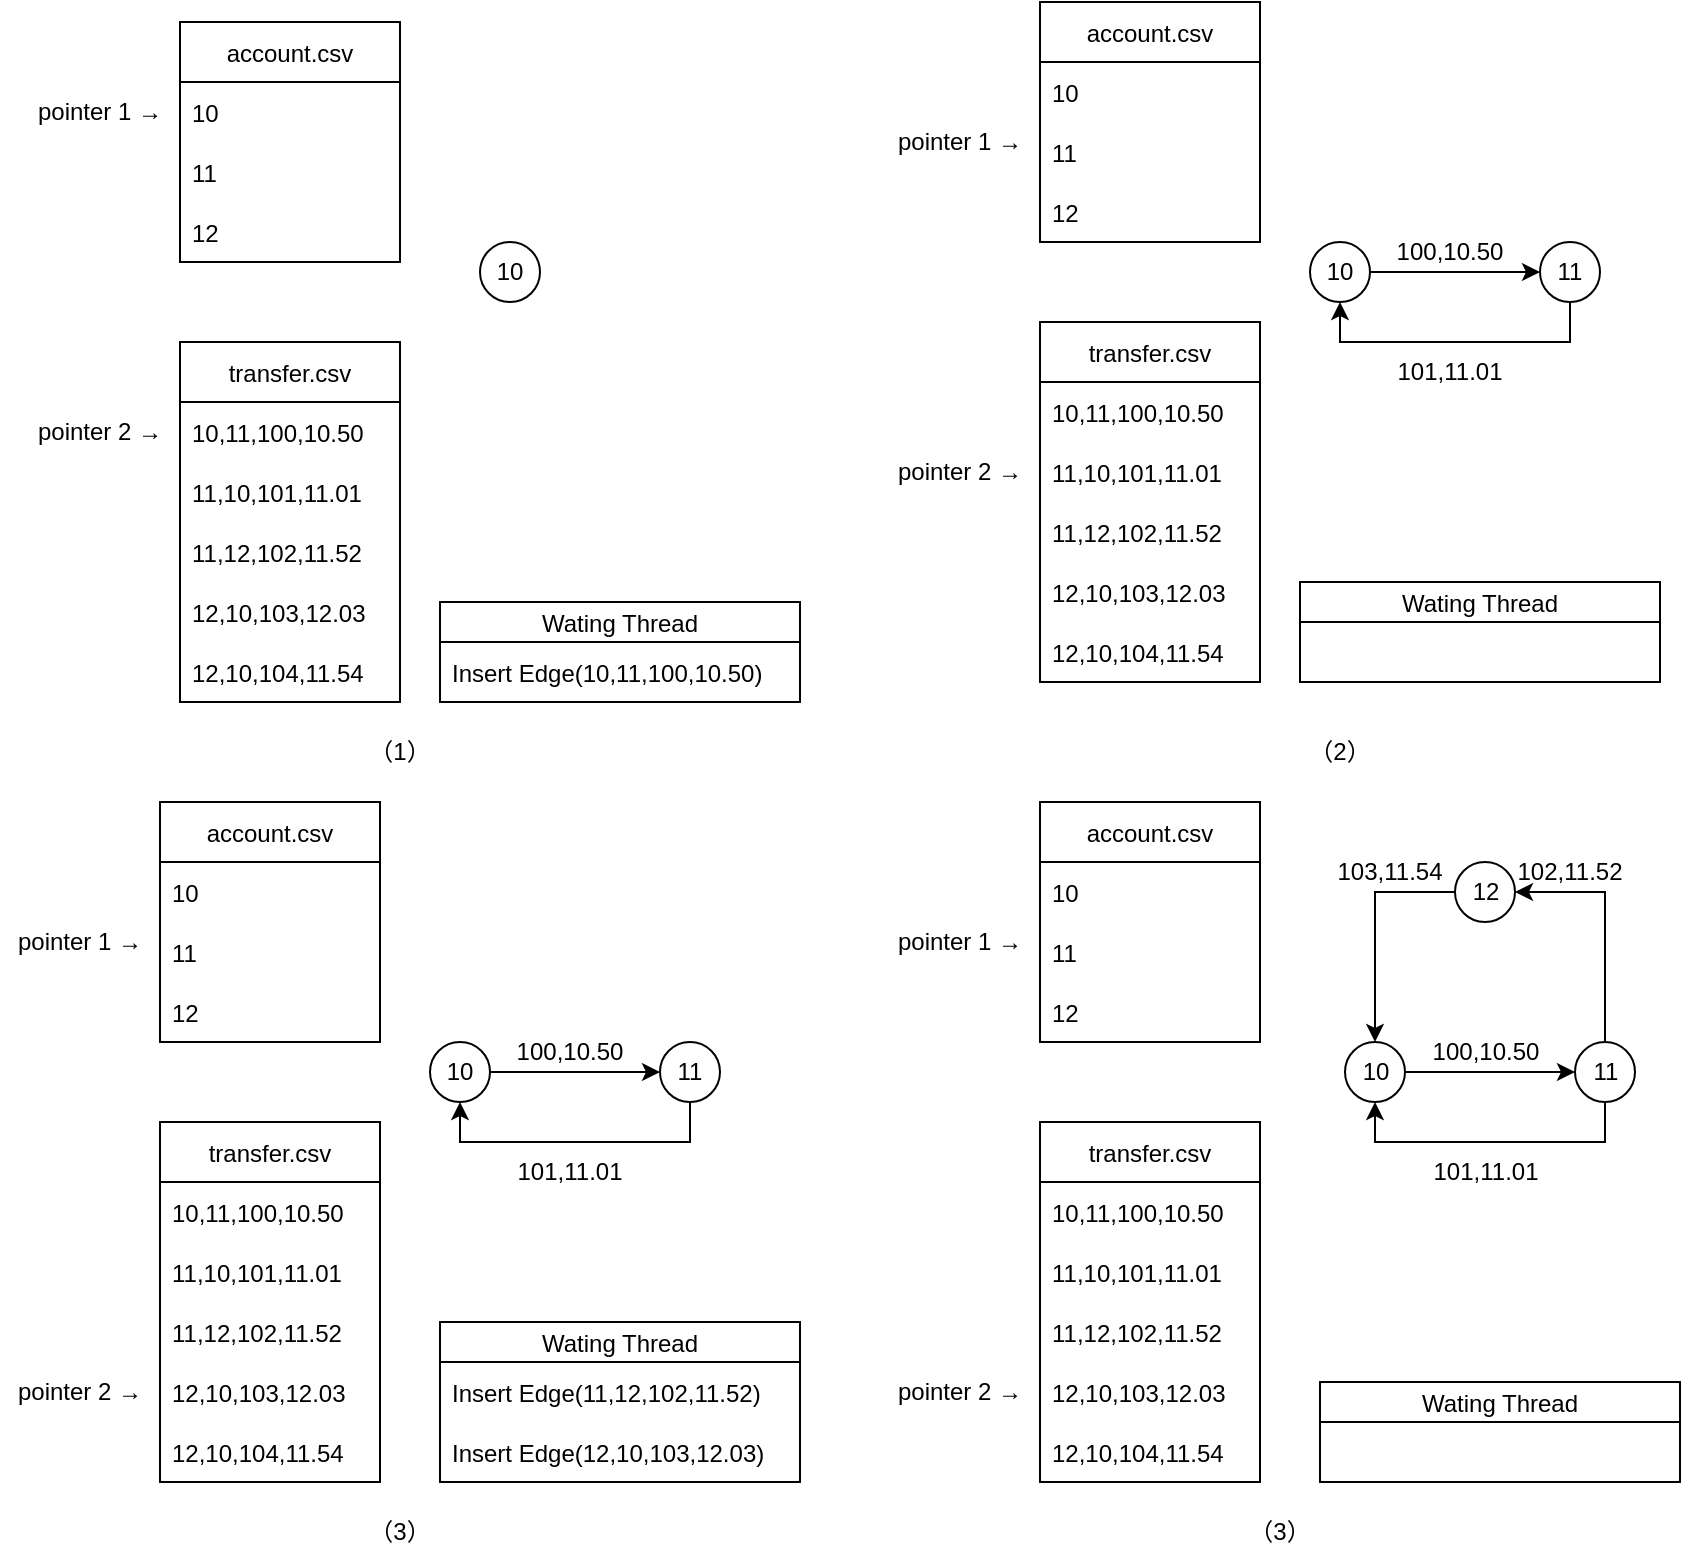 <mxfile version="15.5.5" type="github">
  <diagram id="O1RzaqkVGi5HsKjBnmCo" name="Page-1">
    <mxGraphModel dx="1140" dy="703" grid="1" gridSize="10" guides="1" tooltips="1" connect="1" arrows="1" fold="1" page="1" pageScale="1" pageWidth="827" pageHeight="1169" math="0" shadow="0">
      <root>
        <mxCell id="0" />
        <mxCell id="1" parent="0" />
        <mxCell id="UaSvEZ2unkBsADZibEJ2-1" value="10" style="ellipse;whiteSpace=wrap;html=1;" vertex="1" parent="1">
          <mxGeometry x="280" y="210" width="30" height="30" as="geometry" />
        </mxCell>
        <mxCell id="UaSvEZ2unkBsADZibEJ2-7" value="account.csv" style="swimlane;fontStyle=0;childLayout=stackLayout;horizontal=1;startSize=30;horizontalStack=0;resizeParent=1;resizeParentMax=0;resizeLast=0;collapsible=1;marginBottom=0;" vertex="1" parent="1">
          <mxGeometry x="130" y="100" width="110" height="120" as="geometry" />
        </mxCell>
        <mxCell id="UaSvEZ2unkBsADZibEJ2-8" value="10" style="text;strokeColor=none;fillColor=none;align=left;verticalAlign=middle;spacingLeft=4;spacingRight=4;overflow=hidden;points=[[0,0.5],[1,0.5]];portConstraint=eastwest;rotatable=0;" vertex="1" parent="UaSvEZ2unkBsADZibEJ2-7">
          <mxGeometry y="30" width="110" height="30" as="geometry" />
        </mxCell>
        <mxCell id="UaSvEZ2unkBsADZibEJ2-9" value="11" style="text;strokeColor=none;fillColor=none;align=left;verticalAlign=middle;spacingLeft=4;spacingRight=4;overflow=hidden;points=[[0,0.5],[1,0.5]];portConstraint=eastwest;rotatable=0;" vertex="1" parent="UaSvEZ2unkBsADZibEJ2-7">
          <mxGeometry y="60" width="110" height="30" as="geometry" />
        </mxCell>
        <mxCell id="UaSvEZ2unkBsADZibEJ2-10" value="12" style="text;strokeColor=none;fillColor=none;align=left;verticalAlign=middle;spacingLeft=4;spacingRight=4;overflow=hidden;points=[[0,0.5],[1,0.5]];portConstraint=eastwest;rotatable=0;" vertex="1" parent="UaSvEZ2unkBsADZibEJ2-7">
          <mxGeometry y="90" width="110" height="30" as="geometry" />
        </mxCell>
        <mxCell id="UaSvEZ2unkBsADZibEJ2-11" value="transfer.csv" style="swimlane;fontStyle=0;childLayout=stackLayout;horizontal=1;startSize=30;horizontalStack=0;resizeParent=1;resizeParentMax=0;resizeLast=0;collapsible=1;marginBottom=0;" vertex="1" parent="1">
          <mxGeometry x="130" y="260" width="110" height="180" as="geometry">
            <mxRectangle x="550" y="90" width="100" height="30" as="alternateBounds" />
          </mxGeometry>
        </mxCell>
        <mxCell id="UaSvEZ2unkBsADZibEJ2-12" value="10,11,100,10.50" style="text;strokeColor=none;fillColor=none;align=left;verticalAlign=middle;spacingLeft=4;spacingRight=4;overflow=hidden;points=[[0,0.5],[1,0.5]];portConstraint=eastwest;rotatable=0;" vertex="1" parent="UaSvEZ2unkBsADZibEJ2-11">
          <mxGeometry y="30" width="110" height="30" as="geometry" />
        </mxCell>
        <mxCell id="UaSvEZ2unkBsADZibEJ2-13" value="11,10,101,11.01" style="text;strokeColor=none;fillColor=none;align=left;verticalAlign=middle;spacingLeft=4;spacingRight=4;overflow=hidden;points=[[0,0.5],[1,0.5]];portConstraint=eastwest;rotatable=0;" vertex="1" parent="UaSvEZ2unkBsADZibEJ2-11">
          <mxGeometry y="60" width="110" height="30" as="geometry" />
        </mxCell>
        <mxCell id="UaSvEZ2unkBsADZibEJ2-15" value="11,12,102,11.52" style="text;strokeColor=none;fillColor=none;align=left;verticalAlign=middle;spacingLeft=4;spacingRight=4;overflow=hidden;points=[[0,0.5],[1,0.5]];portConstraint=eastwest;rotatable=0;" vertex="1" parent="UaSvEZ2unkBsADZibEJ2-11">
          <mxGeometry y="90" width="110" height="30" as="geometry" />
        </mxCell>
        <mxCell id="UaSvEZ2unkBsADZibEJ2-14" value="12,10,103,12.03" style="text;strokeColor=none;fillColor=none;align=left;verticalAlign=middle;spacingLeft=4;spacingRight=4;overflow=hidden;points=[[0,0.5],[1,0.5]];portConstraint=eastwest;rotatable=0;" vertex="1" parent="UaSvEZ2unkBsADZibEJ2-11">
          <mxGeometry y="120" width="110" height="30" as="geometry" />
        </mxCell>
        <mxCell id="UaSvEZ2unkBsADZibEJ2-62" value="12,10,104,11.54" style="text;strokeColor=none;fillColor=none;align=left;verticalAlign=middle;spacingLeft=4;spacingRight=4;overflow=hidden;points=[[0,0.5],[1,0.5]];portConstraint=eastwest;rotatable=0;" vertex="1" parent="UaSvEZ2unkBsADZibEJ2-11">
          <mxGeometry y="150" width="110" height="30" as="geometry" />
        </mxCell>
        <mxCell id="UaSvEZ2unkBsADZibEJ2-64" value="Wating Thread" style="swimlane;fontStyle=0;childLayout=stackLayout;horizontal=1;startSize=20;horizontalStack=0;resizeParent=1;resizeParentMax=0;resizeLast=0;collapsible=1;marginBottom=0;" vertex="1" parent="1">
          <mxGeometry x="260" y="750" width="180" height="80" as="geometry" />
        </mxCell>
        <mxCell id="UaSvEZ2unkBsADZibEJ2-65" value="Insert Edge(11,12,102,11.52)" style="text;strokeColor=none;fillColor=none;align=left;verticalAlign=middle;spacingLeft=4;spacingRight=4;overflow=hidden;points=[[0,0.5],[1,0.5]];portConstraint=eastwest;rotatable=0;" vertex="1" parent="UaSvEZ2unkBsADZibEJ2-64">
          <mxGeometry y="20" width="180" height="30" as="geometry" />
        </mxCell>
        <mxCell id="UaSvEZ2unkBsADZibEJ2-66" value="Insert Edge(12,10,103,12.03)" style="text;strokeColor=none;fillColor=none;align=left;verticalAlign=middle;spacingLeft=4;spacingRight=4;overflow=hidden;points=[[0,0.5],[1,0.5]];portConstraint=eastwest;rotatable=0;" vertex="1" parent="UaSvEZ2unkBsADZibEJ2-64">
          <mxGeometry y="50" width="180" height="30" as="geometry" />
        </mxCell>
        <mxCell id="UaSvEZ2unkBsADZibEJ2-68" value="pointer 1&amp;nbsp;→" style="text;html=1;strokeColor=none;fillColor=none;align=center;verticalAlign=middle;whiteSpace=wrap;rounded=0;" vertex="1" parent="1">
          <mxGeometry x="50" y="130" width="80" height="30" as="geometry" />
        </mxCell>
        <mxCell id="UaSvEZ2unkBsADZibEJ2-69" value="pointer 2 →" style="text;html=1;strokeColor=none;fillColor=none;align=center;verticalAlign=middle;whiteSpace=wrap;rounded=0;" vertex="1" parent="1">
          <mxGeometry x="50" y="290" width="80" height="30" as="geometry" />
        </mxCell>
        <mxCell id="UaSvEZ2unkBsADZibEJ2-72" value="Wating Thread" style="swimlane;fontStyle=0;childLayout=stackLayout;horizontal=1;startSize=20;horizontalStack=0;resizeParent=1;resizeParentMax=0;resizeLast=0;collapsible=1;marginBottom=0;" vertex="1" parent="1">
          <mxGeometry x="260" y="390" width="180" height="50" as="geometry" />
        </mxCell>
        <mxCell id="UaSvEZ2unkBsADZibEJ2-73" value="Insert Edge(10,11,100,10.50)" style="text;strokeColor=none;fillColor=none;align=left;verticalAlign=middle;spacingLeft=4;spacingRight=4;overflow=hidden;points=[[0,0.5],[1,0.5]];portConstraint=eastwest;rotatable=0;" vertex="1" parent="UaSvEZ2unkBsADZibEJ2-72">
          <mxGeometry y="20" width="180" height="30" as="geometry" />
        </mxCell>
        <mxCell id="UaSvEZ2unkBsADZibEJ2-94" style="edgeStyle=orthogonalEdgeStyle;rounded=0;orthogonalLoop=1;jettySize=auto;html=1;exitX=1;exitY=0.5;exitDx=0;exitDy=0;entryX=0;entryY=0.5;entryDx=0;entryDy=0;" edge="1" parent="1" source="UaSvEZ2unkBsADZibEJ2-75" target="UaSvEZ2unkBsADZibEJ2-91">
          <mxGeometry relative="1" as="geometry" />
        </mxCell>
        <mxCell id="UaSvEZ2unkBsADZibEJ2-75" value="10" style="ellipse;whiteSpace=wrap;html=1;" vertex="1" parent="1">
          <mxGeometry x="695" y="210" width="30" height="30" as="geometry" />
        </mxCell>
        <mxCell id="UaSvEZ2unkBsADZibEJ2-76" value="account.csv" style="swimlane;fontStyle=0;childLayout=stackLayout;horizontal=1;startSize=30;horizontalStack=0;resizeParent=1;resizeParentMax=0;resizeLast=0;collapsible=1;marginBottom=0;" vertex="1" parent="1">
          <mxGeometry x="560" y="90" width="110" height="120" as="geometry" />
        </mxCell>
        <mxCell id="UaSvEZ2unkBsADZibEJ2-77" value="10" style="text;strokeColor=none;fillColor=none;align=left;verticalAlign=middle;spacingLeft=4;spacingRight=4;overflow=hidden;points=[[0,0.5],[1,0.5]];portConstraint=eastwest;rotatable=0;" vertex="1" parent="UaSvEZ2unkBsADZibEJ2-76">
          <mxGeometry y="30" width="110" height="30" as="geometry" />
        </mxCell>
        <mxCell id="UaSvEZ2unkBsADZibEJ2-78" value="11" style="text;strokeColor=none;fillColor=none;align=left;verticalAlign=middle;spacingLeft=4;spacingRight=4;overflow=hidden;points=[[0,0.5],[1,0.5]];portConstraint=eastwest;rotatable=0;" vertex="1" parent="UaSvEZ2unkBsADZibEJ2-76">
          <mxGeometry y="60" width="110" height="30" as="geometry" />
        </mxCell>
        <mxCell id="UaSvEZ2unkBsADZibEJ2-79" value="12" style="text;strokeColor=none;fillColor=none;align=left;verticalAlign=middle;spacingLeft=4;spacingRight=4;overflow=hidden;points=[[0,0.5],[1,0.5]];portConstraint=eastwest;rotatable=0;" vertex="1" parent="UaSvEZ2unkBsADZibEJ2-76">
          <mxGeometry y="90" width="110" height="30" as="geometry" />
        </mxCell>
        <mxCell id="UaSvEZ2unkBsADZibEJ2-80" value="transfer.csv" style="swimlane;fontStyle=0;childLayout=stackLayout;horizontal=1;startSize=30;horizontalStack=0;resizeParent=1;resizeParentMax=0;resizeLast=0;collapsible=1;marginBottom=0;" vertex="1" parent="1">
          <mxGeometry x="560" y="250" width="110" height="180" as="geometry">
            <mxRectangle x="550" y="90" width="100" height="30" as="alternateBounds" />
          </mxGeometry>
        </mxCell>
        <mxCell id="UaSvEZ2unkBsADZibEJ2-81" value="10,11,100,10.50" style="text;strokeColor=none;fillColor=none;align=left;verticalAlign=middle;spacingLeft=4;spacingRight=4;overflow=hidden;points=[[0,0.5],[1,0.5]];portConstraint=eastwest;rotatable=0;" vertex="1" parent="UaSvEZ2unkBsADZibEJ2-80">
          <mxGeometry y="30" width="110" height="30" as="geometry" />
        </mxCell>
        <mxCell id="UaSvEZ2unkBsADZibEJ2-82" value="11,10,101,11.01" style="text;strokeColor=none;fillColor=none;align=left;verticalAlign=middle;spacingLeft=4;spacingRight=4;overflow=hidden;points=[[0,0.5],[1,0.5]];portConstraint=eastwest;rotatable=0;" vertex="1" parent="UaSvEZ2unkBsADZibEJ2-80">
          <mxGeometry y="60" width="110" height="30" as="geometry" />
        </mxCell>
        <mxCell id="UaSvEZ2unkBsADZibEJ2-83" value="11,12,102,11.52" style="text;strokeColor=none;fillColor=none;align=left;verticalAlign=middle;spacingLeft=4;spacingRight=4;overflow=hidden;points=[[0,0.5],[1,0.5]];portConstraint=eastwest;rotatable=0;" vertex="1" parent="UaSvEZ2unkBsADZibEJ2-80">
          <mxGeometry y="90" width="110" height="30" as="geometry" />
        </mxCell>
        <mxCell id="UaSvEZ2unkBsADZibEJ2-84" value="12,10,103,12.03" style="text;strokeColor=none;fillColor=none;align=left;verticalAlign=middle;spacingLeft=4;spacingRight=4;overflow=hidden;points=[[0,0.5],[1,0.5]];portConstraint=eastwest;rotatable=0;" vertex="1" parent="UaSvEZ2unkBsADZibEJ2-80">
          <mxGeometry y="120" width="110" height="30" as="geometry" />
        </mxCell>
        <mxCell id="UaSvEZ2unkBsADZibEJ2-85" value="12,10,104,11.54" style="text;strokeColor=none;fillColor=none;align=left;verticalAlign=middle;spacingLeft=4;spacingRight=4;overflow=hidden;points=[[0,0.5],[1,0.5]];portConstraint=eastwest;rotatable=0;" vertex="1" parent="UaSvEZ2unkBsADZibEJ2-80">
          <mxGeometry y="150" width="110" height="30" as="geometry" />
        </mxCell>
        <mxCell id="UaSvEZ2unkBsADZibEJ2-87" value="pointer 1&amp;nbsp;→" style="text;html=1;strokeColor=none;fillColor=none;align=center;verticalAlign=middle;whiteSpace=wrap;rounded=0;" vertex="1" parent="1">
          <mxGeometry x="480" y="145" width="80" height="30" as="geometry" />
        </mxCell>
        <mxCell id="UaSvEZ2unkBsADZibEJ2-88" value="pointer 2 →" style="text;html=1;strokeColor=none;fillColor=none;align=center;verticalAlign=middle;whiteSpace=wrap;rounded=0;" vertex="1" parent="1">
          <mxGeometry x="480" y="310" width="80" height="30" as="geometry" />
        </mxCell>
        <mxCell id="UaSvEZ2unkBsADZibEJ2-89" value="Wating Thread" style="swimlane;fontStyle=0;childLayout=stackLayout;horizontal=1;startSize=20;horizontalStack=0;resizeParent=1;resizeParentMax=0;resizeLast=0;collapsible=1;marginBottom=0;" vertex="1" parent="1">
          <mxGeometry x="690" y="380" width="180" height="50" as="geometry" />
        </mxCell>
        <mxCell id="UaSvEZ2unkBsADZibEJ2-96" style="edgeStyle=orthogonalEdgeStyle;rounded=0;orthogonalLoop=1;jettySize=auto;html=1;exitX=0.5;exitY=1;exitDx=0;exitDy=0;entryX=0.5;entryY=1;entryDx=0;entryDy=0;" edge="1" parent="1" source="UaSvEZ2unkBsADZibEJ2-91" target="UaSvEZ2unkBsADZibEJ2-75">
          <mxGeometry relative="1" as="geometry" />
        </mxCell>
        <mxCell id="UaSvEZ2unkBsADZibEJ2-91" value="11" style="ellipse;whiteSpace=wrap;html=1;" vertex="1" parent="1">
          <mxGeometry x="810" y="210" width="30" height="30" as="geometry" />
        </mxCell>
        <mxCell id="UaSvEZ2unkBsADZibEJ2-92" value="（1）" style="text;html=1;strokeColor=none;fillColor=none;align=center;verticalAlign=middle;whiteSpace=wrap;rounded=0;" vertex="1" parent="1">
          <mxGeometry x="200" y="450" width="80" height="30" as="geometry" />
        </mxCell>
        <mxCell id="UaSvEZ2unkBsADZibEJ2-93" value="（2）" style="text;html=1;strokeColor=none;fillColor=none;align=center;verticalAlign=middle;whiteSpace=wrap;rounded=0;" vertex="1" parent="1">
          <mxGeometry x="670" y="450" width="80" height="30" as="geometry" />
        </mxCell>
        <mxCell id="UaSvEZ2unkBsADZibEJ2-95" value="100,10.50" style="text;html=1;strokeColor=none;fillColor=none;align=center;verticalAlign=middle;whiteSpace=wrap;rounded=0;" vertex="1" parent="1">
          <mxGeometry x="725" y="200" width="80" height="30" as="geometry" />
        </mxCell>
        <mxCell id="UaSvEZ2unkBsADZibEJ2-97" value="101,11.01" style="text;html=1;strokeColor=none;fillColor=none;align=center;verticalAlign=middle;whiteSpace=wrap;rounded=0;" vertex="1" parent="1">
          <mxGeometry x="725" y="260" width="80" height="30" as="geometry" />
        </mxCell>
        <mxCell id="UaSvEZ2unkBsADZibEJ2-98" style="edgeStyle=orthogonalEdgeStyle;rounded=0;orthogonalLoop=1;jettySize=auto;html=1;exitX=1;exitY=0.5;exitDx=0;exitDy=0;entryX=0;entryY=0.5;entryDx=0;entryDy=0;" edge="1" parent="1" source="UaSvEZ2unkBsADZibEJ2-99" target="UaSvEZ2unkBsADZibEJ2-114">
          <mxGeometry relative="1" as="geometry" />
        </mxCell>
        <mxCell id="UaSvEZ2unkBsADZibEJ2-99" value="10" style="ellipse;whiteSpace=wrap;html=1;" vertex="1" parent="1">
          <mxGeometry x="255" y="610" width="30" height="30" as="geometry" />
        </mxCell>
        <mxCell id="UaSvEZ2unkBsADZibEJ2-100" value="account.csv" style="swimlane;fontStyle=0;childLayout=stackLayout;horizontal=1;startSize=30;horizontalStack=0;resizeParent=1;resizeParentMax=0;resizeLast=0;collapsible=1;marginBottom=0;" vertex="1" parent="1">
          <mxGeometry x="120" y="490" width="110" height="120" as="geometry" />
        </mxCell>
        <mxCell id="UaSvEZ2unkBsADZibEJ2-101" value="10" style="text;strokeColor=none;fillColor=none;align=left;verticalAlign=middle;spacingLeft=4;spacingRight=4;overflow=hidden;points=[[0,0.5],[1,0.5]];portConstraint=eastwest;rotatable=0;" vertex="1" parent="UaSvEZ2unkBsADZibEJ2-100">
          <mxGeometry y="30" width="110" height="30" as="geometry" />
        </mxCell>
        <mxCell id="UaSvEZ2unkBsADZibEJ2-102" value="11" style="text;strokeColor=none;fillColor=none;align=left;verticalAlign=middle;spacingLeft=4;spacingRight=4;overflow=hidden;points=[[0,0.5],[1,0.5]];portConstraint=eastwest;rotatable=0;" vertex="1" parent="UaSvEZ2unkBsADZibEJ2-100">
          <mxGeometry y="60" width="110" height="30" as="geometry" />
        </mxCell>
        <mxCell id="UaSvEZ2unkBsADZibEJ2-103" value="12" style="text;strokeColor=none;fillColor=none;align=left;verticalAlign=middle;spacingLeft=4;spacingRight=4;overflow=hidden;points=[[0,0.5],[1,0.5]];portConstraint=eastwest;rotatable=0;" vertex="1" parent="UaSvEZ2unkBsADZibEJ2-100">
          <mxGeometry y="90" width="110" height="30" as="geometry" />
        </mxCell>
        <mxCell id="UaSvEZ2unkBsADZibEJ2-104" value="transfer.csv" style="swimlane;fontStyle=0;childLayout=stackLayout;horizontal=1;startSize=30;horizontalStack=0;resizeParent=1;resizeParentMax=0;resizeLast=0;collapsible=1;marginBottom=0;" vertex="1" parent="1">
          <mxGeometry x="120" y="650" width="110" height="180" as="geometry">
            <mxRectangle x="550" y="90" width="100" height="30" as="alternateBounds" />
          </mxGeometry>
        </mxCell>
        <mxCell id="UaSvEZ2unkBsADZibEJ2-105" value="10,11,100,10.50" style="text;strokeColor=none;fillColor=none;align=left;verticalAlign=middle;spacingLeft=4;spacingRight=4;overflow=hidden;points=[[0,0.5],[1,0.5]];portConstraint=eastwest;rotatable=0;" vertex="1" parent="UaSvEZ2unkBsADZibEJ2-104">
          <mxGeometry y="30" width="110" height="30" as="geometry" />
        </mxCell>
        <mxCell id="UaSvEZ2unkBsADZibEJ2-106" value="11,10,101,11.01" style="text;strokeColor=none;fillColor=none;align=left;verticalAlign=middle;spacingLeft=4;spacingRight=4;overflow=hidden;points=[[0,0.5],[1,0.5]];portConstraint=eastwest;rotatable=0;" vertex="1" parent="UaSvEZ2unkBsADZibEJ2-104">
          <mxGeometry y="60" width="110" height="30" as="geometry" />
        </mxCell>
        <mxCell id="UaSvEZ2unkBsADZibEJ2-107" value="11,12,102,11.52" style="text;strokeColor=none;fillColor=none;align=left;verticalAlign=middle;spacingLeft=4;spacingRight=4;overflow=hidden;points=[[0,0.5],[1,0.5]];portConstraint=eastwest;rotatable=0;" vertex="1" parent="UaSvEZ2unkBsADZibEJ2-104">
          <mxGeometry y="90" width="110" height="30" as="geometry" />
        </mxCell>
        <mxCell id="UaSvEZ2unkBsADZibEJ2-108" value="12,10,103,12.03" style="text;strokeColor=none;fillColor=none;align=left;verticalAlign=middle;spacingLeft=4;spacingRight=4;overflow=hidden;points=[[0,0.5],[1,0.5]];portConstraint=eastwest;rotatable=0;" vertex="1" parent="UaSvEZ2unkBsADZibEJ2-104">
          <mxGeometry y="120" width="110" height="30" as="geometry" />
        </mxCell>
        <mxCell id="UaSvEZ2unkBsADZibEJ2-109" value="12,10,104,11.54" style="text;strokeColor=none;fillColor=none;align=left;verticalAlign=middle;spacingLeft=4;spacingRight=4;overflow=hidden;points=[[0,0.5],[1,0.5]];portConstraint=eastwest;rotatable=0;" vertex="1" parent="UaSvEZ2unkBsADZibEJ2-104">
          <mxGeometry y="150" width="110" height="30" as="geometry" />
        </mxCell>
        <mxCell id="UaSvEZ2unkBsADZibEJ2-110" value="pointer 1&amp;nbsp;→" style="text;html=1;strokeColor=none;fillColor=none;align=center;verticalAlign=middle;whiteSpace=wrap;rounded=0;" vertex="1" parent="1">
          <mxGeometry x="40" y="545" width="80" height="30" as="geometry" />
        </mxCell>
        <mxCell id="UaSvEZ2unkBsADZibEJ2-111" value="pointer 2 →" style="text;html=1;strokeColor=none;fillColor=none;align=center;verticalAlign=middle;whiteSpace=wrap;rounded=0;" vertex="1" parent="1">
          <mxGeometry x="40" y="770" width="80" height="30" as="geometry" />
        </mxCell>
        <mxCell id="UaSvEZ2unkBsADZibEJ2-113" style="edgeStyle=orthogonalEdgeStyle;rounded=0;orthogonalLoop=1;jettySize=auto;html=1;exitX=0.5;exitY=1;exitDx=0;exitDy=0;entryX=0.5;entryY=1;entryDx=0;entryDy=0;" edge="1" parent="1" source="UaSvEZ2unkBsADZibEJ2-114" target="UaSvEZ2unkBsADZibEJ2-99">
          <mxGeometry relative="1" as="geometry" />
        </mxCell>
        <mxCell id="UaSvEZ2unkBsADZibEJ2-114" value="11" style="ellipse;whiteSpace=wrap;html=1;" vertex="1" parent="1">
          <mxGeometry x="370" y="610" width="30" height="30" as="geometry" />
        </mxCell>
        <mxCell id="UaSvEZ2unkBsADZibEJ2-115" value="（3）" style="text;html=1;strokeColor=none;fillColor=none;align=center;verticalAlign=middle;whiteSpace=wrap;rounded=0;" vertex="1" parent="1">
          <mxGeometry x="200" y="840" width="80" height="30" as="geometry" />
        </mxCell>
        <mxCell id="UaSvEZ2unkBsADZibEJ2-116" value="100,10.50" style="text;html=1;strokeColor=none;fillColor=none;align=center;verticalAlign=middle;whiteSpace=wrap;rounded=0;" vertex="1" parent="1">
          <mxGeometry x="285" y="600" width="80" height="30" as="geometry" />
        </mxCell>
        <mxCell id="UaSvEZ2unkBsADZibEJ2-117" value="101,11.01" style="text;html=1;strokeColor=none;fillColor=none;align=center;verticalAlign=middle;whiteSpace=wrap;rounded=0;" vertex="1" parent="1">
          <mxGeometry x="285" y="660" width="80" height="30" as="geometry" />
        </mxCell>
        <mxCell id="UaSvEZ2unkBsADZibEJ2-119" value="Wating Thread" style="swimlane;fontStyle=0;childLayout=stackLayout;horizontal=1;startSize=20;horizontalStack=0;resizeParent=1;resizeParentMax=0;resizeLast=0;collapsible=1;marginBottom=0;" vertex="1" parent="1">
          <mxGeometry x="700" y="780" width="180" height="50" as="geometry" />
        </mxCell>
        <mxCell id="UaSvEZ2unkBsADZibEJ2-122" style="edgeStyle=orthogonalEdgeStyle;rounded=0;orthogonalLoop=1;jettySize=auto;html=1;exitX=1;exitY=0.5;exitDx=0;exitDy=0;entryX=0;entryY=0.5;entryDx=0;entryDy=0;" edge="1" parent="1" source="UaSvEZ2unkBsADZibEJ2-123" target="UaSvEZ2unkBsADZibEJ2-137">
          <mxGeometry relative="1" as="geometry" />
        </mxCell>
        <mxCell id="UaSvEZ2unkBsADZibEJ2-123" value="10" style="ellipse;whiteSpace=wrap;html=1;" vertex="1" parent="1">
          <mxGeometry x="712.5" y="610" width="30" height="30" as="geometry" />
        </mxCell>
        <mxCell id="UaSvEZ2unkBsADZibEJ2-124" value="account.csv" style="swimlane;fontStyle=0;childLayout=stackLayout;horizontal=1;startSize=30;horizontalStack=0;resizeParent=1;resizeParentMax=0;resizeLast=0;collapsible=1;marginBottom=0;" vertex="1" parent="1">
          <mxGeometry x="560" y="490" width="110" height="120" as="geometry" />
        </mxCell>
        <mxCell id="UaSvEZ2unkBsADZibEJ2-125" value="10" style="text;strokeColor=none;fillColor=none;align=left;verticalAlign=middle;spacingLeft=4;spacingRight=4;overflow=hidden;points=[[0,0.5],[1,0.5]];portConstraint=eastwest;rotatable=0;" vertex="1" parent="UaSvEZ2unkBsADZibEJ2-124">
          <mxGeometry y="30" width="110" height="30" as="geometry" />
        </mxCell>
        <mxCell id="UaSvEZ2unkBsADZibEJ2-126" value="11" style="text;strokeColor=none;fillColor=none;align=left;verticalAlign=middle;spacingLeft=4;spacingRight=4;overflow=hidden;points=[[0,0.5],[1,0.5]];portConstraint=eastwest;rotatable=0;" vertex="1" parent="UaSvEZ2unkBsADZibEJ2-124">
          <mxGeometry y="60" width="110" height="30" as="geometry" />
        </mxCell>
        <mxCell id="UaSvEZ2unkBsADZibEJ2-127" value="12" style="text;strokeColor=none;fillColor=none;align=left;verticalAlign=middle;spacingLeft=4;spacingRight=4;overflow=hidden;points=[[0,0.5],[1,0.5]];portConstraint=eastwest;rotatable=0;" vertex="1" parent="UaSvEZ2unkBsADZibEJ2-124">
          <mxGeometry y="90" width="110" height="30" as="geometry" />
        </mxCell>
        <mxCell id="UaSvEZ2unkBsADZibEJ2-128" value="transfer.csv" style="swimlane;fontStyle=0;childLayout=stackLayout;horizontal=1;startSize=30;horizontalStack=0;resizeParent=1;resizeParentMax=0;resizeLast=0;collapsible=1;marginBottom=0;" vertex="1" parent="1">
          <mxGeometry x="560" y="650" width="110" height="180" as="geometry">
            <mxRectangle x="550" y="90" width="100" height="30" as="alternateBounds" />
          </mxGeometry>
        </mxCell>
        <mxCell id="UaSvEZ2unkBsADZibEJ2-129" value="10,11,100,10.50" style="text;strokeColor=none;fillColor=none;align=left;verticalAlign=middle;spacingLeft=4;spacingRight=4;overflow=hidden;points=[[0,0.5],[1,0.5]];portConstraint=eastwest;rotatable=0;" vertex="1" parent="UaSvEZ2unkBsADZibEJ2-128">
          <mxGeometry y="30" width="110" height="30" as="geometry" />
        </mxCell>
        <mxCell id="UaSvEZ2unkBsADZibEJ2-130" value="11,10,101,11.01" style="text;strokeColor=none;fillColor=none;align=left;verticalAlign=middle;spacingLeft=4;spacingRight=4;overflow=hidden;points=[[0,0.5],[1,0.5]];portConstraint=eastwest;rotatable=0;" vertex="1" parent="UaSvEZ2unkBsADZibEJ2-128">
          <mxGeometry y="60" width="110" height="30" as="geometry" />
        </mxCell>
        <mxCell id="UaSvEZ2unkBsADZibEJ2-131" value="11,12,102,11.52" style="text;strokeColor=none;fillColor=none;align=left;verticalAlign=middle;spacingLeft=4;spacingRight=4;overflow=hidden;points=[[0,0.5],[1,0.5]];portConstraint=eastwest;rotatable=0;" vertex="1" parent="UaSvEZ2unkBsADZibEJ2-128">
          <mxGeometry y="90" width="110" height="30" as="geometry" />
        </mxCell>
        <mxCell id="UaSvEZ2unkBsADZibEJ2-132" value="12,10,103,12.03" style="text;strokeColor=none;fillColor=none;align=left;verticalAlign=middle;spacingLeft=4;spacingRight=4;overflow=hidden;points=[[0,0.5],[1,0.5]];portConstraint=eastwest;rotatable=0;" vertex="1" parent="UaSvEZ2unkBsADZibEJ2-128">
          <mxGeometry y="120" width="110" height="30" as="geometry" />
        </mxCell>
        <mxCell id="UaSvEZ2unkBsADZibEJ2-133" value="12,10,104,11.54" style="text;strokeColor=none;fillColor=none;align=left;verticalAlign=middle;spacingLeft=4;spacingRight=4;overflow=hidden;points=[[0,0.5],[1,0.5]];portConstraint=eastwest;rotatable=0;" vertex="1" parent="UaSvEZ2unkBsADZibEJ2-128">
          <mxGeometry y="150" width="110" height="30" as="geometry" />
        </mxCell>
        <mxCell id="UaSvEZ2unkBsADZibEJ2-134" value="pointer 1&amp;nbsp;→" style="text;html=1;strokeColor=none;fillColor=none;align=center;verticalAlign=middle;whiteSpace=wrap;rounded=0;" vertex="1" parent="1">
          <mxGeometry x="480" y="545" width="80" height="30" as="geometry" />
        </mxCell>
        <mxCell id="UaSvEZ2unkBsADZibEJ2-135" value="pointer 2 →" style="text;html=1;strokeColor=none;fillColor=none;align=center;verticalAlign=middle;whiteSpace=wrap;rounded=0;" vertex="1" parent="1">
          <mxGeometry x="480" y="770" width="80" height="30" as="geometry" />
        </mxCell>
        <mxCell id="UaSvEZ2unkBsADZibEJ2-136" style="edgeStyle=orthogonalEdgeStyle;rounded=0;orthogonalLoop=1;jettySize=auto;html=1;exitX=0.5;exitY=1;exitDx=0;exitDy=0;entryX=0.5;entryY=1;entryDx=0;entryDy=0;" edge="1" parent="1" source="UaSvEZ2unkBsADZibEJ2-137" target="UaSvEZ2unkBsADZibEJ2-123">
          <mxGeometry relative="1" as="geometry" />
        </mxCell>
        <mxCell id="UaSvEZ2unkBsADZibEJ2-147" style="edgeStyle=orthogonalEdgeStyle;rounded=0;orthogonalLoop=1;jettySize=auto;html=1;entryX=1;entryY=0.5;entryDx=0;entryDy=0;" edge="1" parent="1" source="UaSvEZ2unkBsADZibEJ2-137" target="UaSvEZ2unkBsADZibEJ2-141">
          <mxGeometry relative="1" as="geometry">
            <Array as="points">
              <mxPoint x="843" y="535" />
            </Array>
          </mxGeometry>
        </mxCell>
        <mxCell id="UaSvEZ2unkBsADZibEJ2-137" value="11" style="ellipse;whiteSpace=wrap;html=1;" vertex="1" parent="1">
          <mxGeometry x="827.5" y="610" width="30" height="30" as="geometry" />
        </mxCell>
        <mxCell id="UaSvEZ2unkBsADZibEJ2-138" value="（3）" style="text;html=1;strokeColor=none;fillColor=none;align=center;verticalAlign=middle;whiteSpace=wrap;rounded=0;" vertex="1" parent="1">
          <mxGeometry x="640" y="840" width="80" height="30" as="geometry" />
        </mxCell>
        <mxCell id="UaSvEZ2unkBsADZibEJ2-139" value="100,10.50" style="text;html=1;strokeColor=none;fillColor=none;align=center;verticalAlign=middle;whiteSpace=wrap;rounded=0;" vertex="1" parent="1">
          <mxGeometry x="742.5" y="600" width="80" height="30" as="geometry" />
        </mxCell>
        <mxCell id="UaSvEZ2unkBsADZibEJ2-140" value="101,11.01" style="text;html=1;strokeColor=none;fillColor=none;align=center;verticalAlign=middle;whiteSpace=wrap;rounded=0;" vertex="1" parent="1">
          <mxGeometry x="742.5" y="660" width="80" height="30" as="geometry" />
        </mxCell>
        <mxCell id="UaSvEZ2unkBsADZibEJ2-146" style="edgeStyle=orthogonalEdgeStyle;rounded=0;orthogonalLoop=1;jettySize=auto;html=1;entryX=0.5;entryY=0;entryDx=0;entryDy=0;" edge="1" parent="1" source="UaSvEZ2unkBsADZibEJ2-141" target="UaSvEZ2unkBsADZibEJ2-123">
          <mxGeometry relative="1" as="geometry" />
        </mxCell>
        <mxCell id="UaSvEZ2unkBsADZibEJ2-141" value="12" style="ellipse;whiteSpace=wrap;html=1;" vertex="1" parent="1">
          <mxGeometry x="767.5" y="520" width="30" height="30" as="geometry" />
        </mxCell>
        <mxCell id="UaSvEZ2unkBsADZibEJ2-144" value="102,11.52" style="text;html=1;strokeColor=none;fillColor=none;align=center;verticalAlign=middle;whiteSpace=wrap;rounded=0;" vertex="1" parent="1">
          <mxGeometry x="785" y="510" width="80" height="30" as="geometry" />
        </mxCell>
        <mxCell id="UaSvEZ2unkBsADZibEJ2-148" value="103,11.54" style="text;html=1;strokeColor=none;fillColor=none;align=center;verticalAlign=middle;whiteSpace=wrap;rounded=0;" vertex="1" parent="1">
          <mxGeometry x="695" y="510" width="80" height="30" as="geometry" />
        </mxCell>
      </root>
    </mxGraphModel>
  </diagram>
</mxfile>
